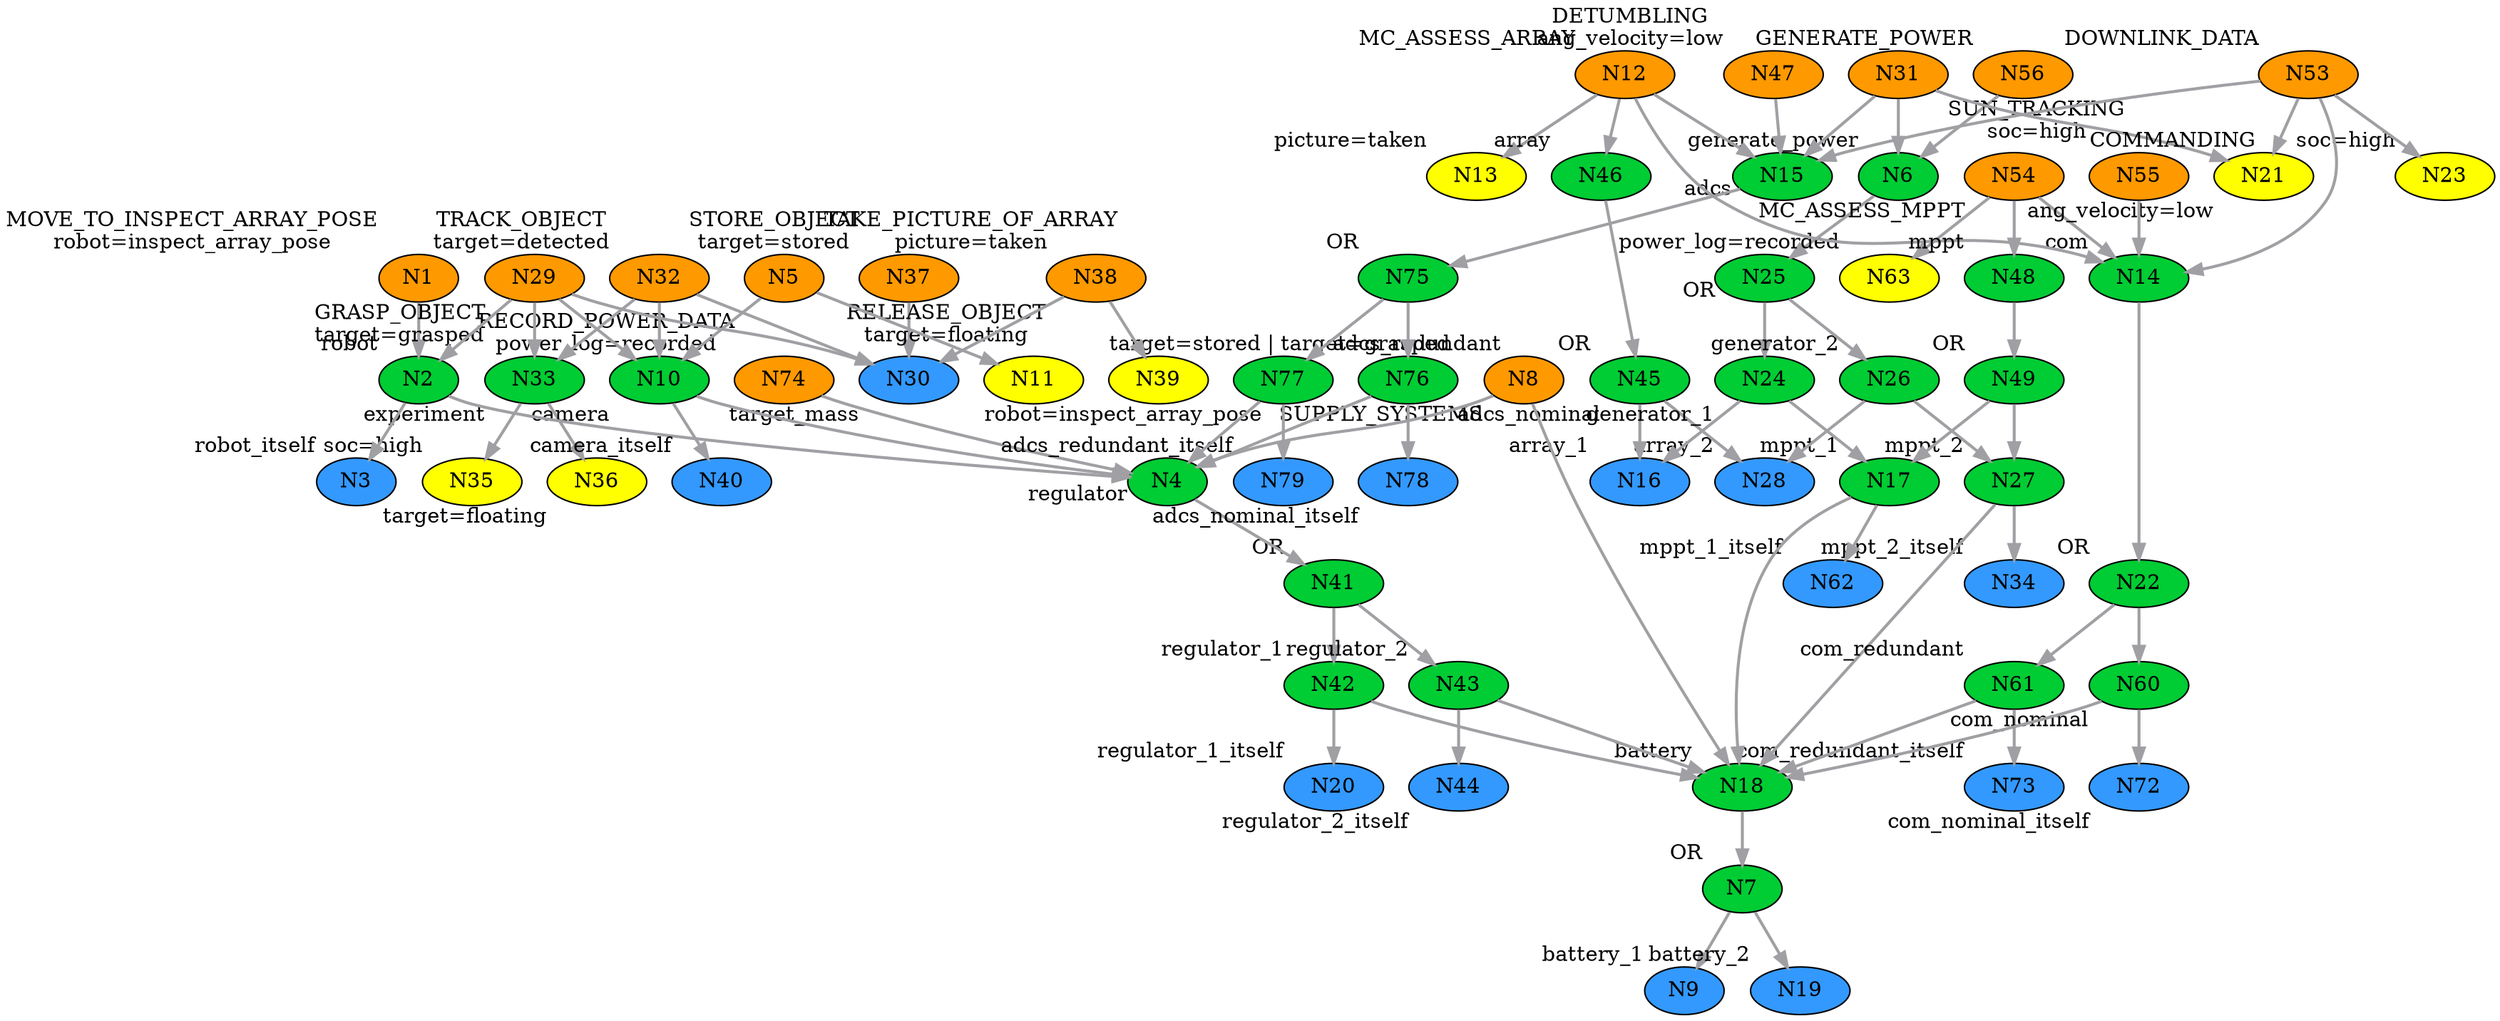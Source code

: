 digraph "robot_sat_v7"
{

bgcolor = "#ffffff"

node [
class = "node"
,fillcolor = "#ff00ff",style = "filled"
,width = "0.152778",height = "0.152778"
,shape = "ellipse"
,color = "#000000"
,penwidth = "1"
,"_vis_" = "label"
];


"N34" [
pos = "14.2361,-2.77778!"
,fillcolor = "#3399ff",style = "filled"
,xlabel = "mppt_2_itself"
]

"N74" [
pos = "4.16667,3.47222!"
,fillcolor = "#ff9900",style = "filled"
,xlabel = "RECORD_POWER_DATA
power_log=recorded"
]

"N33" [
pos = "-4.51389,-1.04167!"
,fillcolor = "#00cc33",style = "filled"
,xlabel = "experiment"
]

"N23" [
pos = "6.25,0.694444!"
,fillcolor = "#ffff00",style = "filled"
,xlabel = "soc=high"
]

"N28" [
pos = "14.9306,-2.08333!"
,fillcolor = "#3399ff",style = "filled"
,xlabel = "array_2"
]

"N30" [
pos = "-3.47222,0.694444!"
,fillcolor = "#3399ff",style = "filled"
,xlabel = "target_mass"
]

"N45" [
pos = "13.1944,-0.347222!"
,fillcolor = "#00cc33",style = "filled"
,xlabel = "OR"
]

"N32" [
pos = "-1.73611,1.73611!"
,fillcolor = "#ff9900",style = "filled"
,xlabel = "TRACK_OBJECT
target=detected"
]

"N6" [
pos = "14.5833,0.694444!"
,fillcolor = "#00cc33",style = "filled"
,xlabel = "generate_power"
]

"N63" [
pos = "10.7639,2.43056!"
,fillcolor = "#ffff00",style = "filled"
,xlabel = "power_log=recorded"
]

"N12" [
pos = "8.33333,3.47222!"
,fillcolor = "#ff9900",style = "filled"
,xlabel = "MC_ASSESS_ARRAY"
]

"N25" [
pos = "14.5833,-0.347222!"
,fillcolor = "#00cc33",style = "filled"
,xlabel = "OR"
]

"N37" [
pos = "-3.47222,1.73611!"
,fillcolor = "#ff9900",style = "filled"
,xlabel = "STORE_OBJECT
target=stored"
]

"N54" [
pos = "10.7639,3.47222!"
,fillcolor = "#ff9900",style = "filled"
,xlabel = "MC_ASSESS_MPPT"
]

"N7" [
pos = "7.29167,-4.86111!"
,fillcolor = "#00cc33",style = "filled"
,xlabel = "OR"
]

"N3" [
pos = "-2.08333,-2.08333!"
,fillcolor = "#3399ff",style = "filled"
,xlabel = "robot_itself"
]

"N13" [
pos = "8.33333,2.43056!"
,fillcolor = "#ffff00",style = "filled"
,xlabel = "picture=taken"
]

"N41" [
pos = "1.73611,-2.77778!"
,fillcolor = "#00cc33",style = "filled"
,xlabel = "OR"
]

"N38" [
pos = "-5.90278,1.73611!"
,fillcolor = "#ff9900",style = "filled"
,xlabel = "RELEASE_OBJECT
target=floating"
]

"N56" [
pos = "14.5833,1.73611!"
,fillcolor = "#ff9900",style = "filled"
,xlabel = "GENERATE_POWER"
]

"N2" [
pos = "-2.08333,-1.04167!"
,fillcolor = "#00cc33",style = "filled"
,xlabel = "robot"
]

"N79" [
pos = "5.55556,-2.08333!"
,fillcolor = "#3399ff",style = "filled"
,xlabel = "adcs_redundant_itself"
]

"N15" [
pos = "4.51389,0.694444!"
,fillcolor = "#00cc33",style = "filled"
,xlabel = "adcs"
]

"N5" [
pos = "1.38889,3.47222!"
,fillcolor = "#ff9900",style = "filled"
,xlabel = "TAKE_PICTURE_OF_ARRAY
picture=taken"
]

"N46" [
pos = "13.1944,0.694444!"
,fillcolor = "#00cc33",style = "filled"
,xlabel = "array"
]

"N20" [
pos = "0.694444,-4.51389!"
,fillcolor = "#3399ff",style = "filled"
,xlabel = "regulator_1_itself"
]

"N73" [
pos = "10.7639,-2.08333!"
,fillcolor = "#3399ff",style = "filled"
,xlabel = "com_redundant_itself"
]

"N62" [
pos = "12.1528,-2.77778!"
,fillcolor = "#3399ff",style = "filled"
,xlabel = "mppt_1_itself"
]

"N35" [
pos = "-5.20833,-2.08333!"
,fillcolor = "#ffff00",style = "filled"
,xlabel = "soc=high"
]

"N10" [
pos = "0,-1.04167!"
,fillcolor = "#00cc33",style = "filled"
,xlabel = "camera"
]

"N27" [
pos = "14.2361,-1.73611!"
,fillcolor = "#00cc33",style = "filled"
,xlabel = "mppt_2"
]

"N75" [
pos = "4.51389,-0.347222!"
,fillcolor = "#00cc33",style = "filled"
,xlabel = "OR"
]

"N24" [
pos = "12.5,-1.04167!"
,fillcolor = "#00cc33",style = "filled"
,xlabel = "generator_1"
]

"N39" [
pos = "-5.90278,0.694444!"
,fillcolor = "#ffff00",style = "filled"
,xlabel = "target=stored | target=grasped"
]

"N11" [
pos = "1.38889,2.43056!"
,fillcolor = "#ffff00",style = "filled"
,xlabel = "robot=inspect_array_pose"
]

"N61" [
pos = "10.7639,-1.04167!"
,fillcolor = "#00cc33",style = "filled"
,xlabel = "com_redundant"
]

"N9" [
pos = "6.59722,-5.55556!"
,fillcolor = "#3399ff",style = "filled"
,xlabel = "battery_1"
]

"N26" [
pos = "14.5833,-1.04167!"
,fillcolor = "#00cc33",style = "filled"
,xlabel = "generator_2"
]

"N18" [
pos = "7.29167,-4.16667!"
,fillcolor = "#00cc33",style = "filled"
,xlabel = "battery"
]

"N22" [
pos = "9.72222,-0.347222!"
,fillcolor = "#00cc33",style = "filled"
,xlabel = "OR"
]

"N31" [
pos = "7.98611,1.73611!"
,fillcolor = "#ff9900",style = "filled"
,xlabel = "SUN_TRACKING
soc=high"
]

"N47" [
pos = "4.51389,1.73611!"
,fillcolor = "#ff9900",style = "filled"
,xlabel = "DETUMBLING
ang_velocity=low"
]

"N1" [
pos = "-2.08333,3.47222!"
,fillcolor = "#ff9900",style = "filled"
,xlabel = "MOVE_TO_INSPECT_ARRAY_POSE
robot=inspect_array_pose"
]

"N40" [
pos = "0,-2.08333!"
,fillcolor = "#3399ff",style = "filled"
,xlabel = "camera_itself"
]

"N48" [
pos = "12.1528,0.694444!"
,fillcolor = "#00cc33",style = "filled"
,xlabel = "mppt"
]

"N42" [
pos = "0.694444,-3.47222!"
,fillcolor = "#00cc33",style = "filled"
,xlabel = "regulator_1"
]

"N8" [
pos = "1.73611,1.73611!"
,fillcolor = "#ff9900",style = "filled"
,xlabel = "SUPPLY_SYSTEMS"
]

"N36" [
pos = "-3.81944,-2.08333!"
,fillcolor = "#ffff00",style = "filled"
,xlabel = "target=floating"
]

"N4" [
pos = "1.73611,-2.08333!"
,fillcolor = "#00cc33",style = "filled"
,xlabel = "regulator"
]

"N77" [
pos = "5.55556,-1.04167!"
,fillcolor = "#00cc33",style = "filled"
,xlabel = "adcs_redundant"
]

"N78" [
pos = "3.47222,-2.08333!"
,fillcolor = "#3399ff",style = "filled"
,xlabel = "adcs_nominal_itself"
]

"N76" [
pos = "3.47222,-1.04167!"
,fillcolor = "#00cc33",style = "filled"
,xlabel = "adcs_nominal"
]

"N53" [
pos = "6.25,1.73611!"
,fillcolor = "#ff9900",style = "filled"
,xlabel = "DOWNLINK_DATA"
]

"N14" [
pos = "9.72222,0.694444!"
,fillcolor = "#00cc33",style = "filled"
,xlabel = "com"
]

"N72" [
pos = "8.68056,-2.08333!"
,fillcolor = "#3399ff",style = "filled"
,xlabel = "com_nominal_itself"
]

"N29" [
pos = "0,1.73611!"
,fillcolor = "#ff9900",style = "filled"
,xlabel = "GRASP_OBJECT
target=grasped"
]

"N44" [
pos = "2.77778,-4.51389!"
,fillcolor = "#3399ff",style = "filled"
,xlabel = "regulator_2_itself"
]

"N21" [
pos = "7.98611,0.694444!"
,fillcolor = "#ffff00",style = "filled"
,xlabel = "ang_velocity=low"
]

"N19" [
pos = "7.98611,-5.55556!"
,fillcolor = "#3399ff",style = "filled"
,xlabel = "battery_2"
]

"N43" [
pos = "2.77778,-3.47222!"
,fillcolor = "#00cc33",style = "filled"
,xlabel = "regulator_2"
]

"N17" [
pos = "12.1528,-1.73611!"
,fillcolor = "#00cc33",style = "filled"
,xlabel = "mppt_1"
]

"N60" [
pos = "8.68056,-1.04167!"
,fillcolor = "#00cc33",style = "filled"
,xlabel = "com_nominal"
]

"N55" [
pos = "9.72222,1.73611!"
,fillcolor = "#ff9900",style = "filled"
,xlabel = "COMMANDING"
]

"N49" [
pos = "12.1528,-0.347222!"
,fillcolor = "#00cc33",style = "filled"
,xlabel = "OR"
]

"N16" [
pos = "12.8472,-2.08333!"
,fillcolor = "#3399ff",style = "filled"
,xlabel = "array_1"
]



edge [
class = "edge"
,weight = "1"
,penwidth = "1"
,"_vis_" = "label"
,"color" = "#a0a0a4"
,"style" = "solid"
];


"N75" -> "N77" [id = "E98"
,weight = "2"
,penwidth = "2"
];

"N8" -> "N4" [id = "E16"
,weight = "2"
,penwidth = "2"
];

"N37" -> "N30" [id = "E42"
,weight = "2"
,penwidth = "2"
];

"N29" -> "N2" [id = "E32"
,weight = "2"
,penwidth = "2"
];

"N26" -> "N28" [id = "E54"
,weight = "2"
,penwidth = "2"
];

"N10" -> "N40" [id = "E45"
,weight = "2"
,penwidth = "2"
];

"N53" -> "N15" [id = "E65"
,weight = "2"
,penwidth = "2"
];

"N46" -> "N45" [id = "E12"
,weight = "2"
,penwidth = "2"
];

"N24" -> "N17" [id = "E4"
,weight = "2"
,penwidth = "2"
];

"N43" -> "N44" [id = "E49"
,weight = "2"
,penwidth = "2"
];

"N31" -> "N21" [id = "E26"
,weight = "2"
,penwidth = "2"
];

"N53" -> "N21" [id = "E27"
,weight = "2"
,penwidth = "2"
];

"N26" -> "N27" [id = "E52"
,weight = "2"
,penwidth = "2"
];

"N1" -> "N2" [id = "E1"
,weight = "2"
,penwidth = "2"
];

"N7" -> "N9" [id = "E19"
,weight = "2"
,penwidth = "2"
];

"N24" -> "N16" [id = "E13"
,weight = "2"
,penwidth = "2"
];

"N14" -> "N22" [id = "E24"
,weight = "2"
,penwidth = "2"
];

"N61" -> "N73" [id = "E93"
,weight = "2"
,penwidth = "2"
];

"N5" -> "N10" [id = "E6"
,weight = "2"
,penwidth = "2"
];

"N5" -> "N11" [id = "E7"
,weight = "2"
,penwidth = "2"
];

"N76" -> "N4" [id = "E99"
,weight = "2"
,penwidth = "2"
];

"N32" -> "N30" [id = "E35"
,weight = "2"
,penwidth = "2"
];

"N17" -> "N18" [id = "E10"
,weight = "2"
,penwidth = "2"
];

"N12" -> "N15" [id = "E11"
,weight = "2"
,penwidth = "2"
];

"N2" -> "N4" [id = "E3"
,weight = "2"
,penwidth = "2"
];

"N7" -> "N19" [id = "E20"
,weight = "2"
,penwidth = "2"
];

"N22" -> "N61" [id = "E53"
,weight = "2"
,penwidth = "2"
];

"N29" -> "N33" [id = "E38"
,weight = "2"
,penwidth = "2"
];

"N31" -> "N6" [id = "E25"
,weight = "2"
,penwidth = "2"
];

"N41" -> "N43" [id = "E48"
,weight = "2"
,penwidth = "2"
];

"N53" -> "N23" [id = "E28"
,weight = "2"
,penwidth = "2"
];

"N45" -> "N16" [id = "E57"
,weight = "2"
,penwidth = "2"
];

"N60" -> "N18" [id = "E90"
,weight = "2"
,penwidth = "2"
];

"N38" -> "N30" [id = "E43"
,weight = "2"
,penwidth = "2"
];

"N49" -> "N17" [id = "E61"
,weight = "2"
,penwidth = "2"
];

"N53" -> "N14" [id = "E64"
,weight = "2"
,penwidth = "2"
];

"N74" -> "N4" [id = "E97"
,weight = "2"
,penwidth = "2"
];

"N75" -> "N76" [id = "E73"
,weight = "2"
,penwidth = "2"
];

"N42" -> "N18" [id = "E51"
,weight = "2"
,penwidth = "2"
];

"N60" -> "N72" [id = "E92"
,weight = "2"
,penwidth = "2"
];

"N54" -> "N14" [id = "E95"
,weight = "2"
,penwidth = "2"
];

"N27" -> "N34" [id = "E55"
,weight = "2"
,penwidth = "2"
];

"N32" -> "N33" [id = "E37"
,weight = "2"
,penwidth = "2"
];

"N61" -> "N18" [id = "E91"
,weight = "2"
,penwidth = "2"
];

"N18" -> "N7" [id = "E18"
,weight = "2"
,penwidth = "2"
];

"N12" -> "N46" [id = "E58"
,weight = "2"
,penwidth = "2"
];

"N38" -> "N39" [id = "E44"
,weight = "2"
,penwidth = "2"
];

"N25" -> "N26" [id = "E39"
,weight = "2"
,penwidth = "2"
];

"N76" -> "N78" [id = "E101"
,weight = "2"
,penwidth = "2"
];

"N55" -> "N14" [id = "E68"
,weight = "2"
,penwidth = "2"
];

"N29" -> "N10" [id = "E34"
,weight = "2"
,penwidth = "2"
];

"N31" -> "N15" [id = "E36"
,weight = "2"
,penwidth = "2"
];

"N4" -> "N41" [id = "E47"
,weight = "2"
,penwidth = "2"
];

"N33" -> "N36" [id = "E41"
,weight = "2"
,penwidth = "2"
];

"N8" -> "N18" [id = "E5"
,weight = "2"
,penwidth = "2"
];

"N77" -> "N4" [id = "E100"
,weight = "2"
,penwidth = "2"
];

"N49" -> "N27" [id = "E62"
,weight = "2"
,penwidth = "2"
];

"N25" -> "N24" [id = "E30"
,weight = "2"
,penwidth = "2"
];

"N22" -> "N60" [id = "E46"
,weight = "2"
,penwidth = "2"
];

"N10" -> "N4" [id = "E21"
,weight = "2"
,penwidth = "2"
];

"N54" -> "N48" [id = "E59"
,weight = "2"
,penwidth = "2"
];

"N45" -> "N28" [id = "E56"
,weight = "2"
,penwidth = "2"
];

"N47" -> "N15" [id = "E23"
,weight = "2"
,penwidth = "2"
];

"N12" -> "N13" [id = "E8"
,weight = "2"
,penwidth = "2"
];

"N32" -> "N10" [id = "E33"
,weight = "2"
,penwidth = "2"
];

"N42" -> "N20" [id = "E50"
,weight = "2"
,penwidth = "2"
];

"N77" -> "N79" [id = "E102"
,weight = "2"
,penwidth = "2"
];

"N15" -> "N75" [id = "E17"
,weight = "2"
,penwidth = "2"
];

"N56" -> "N6" [id = "E69"
,weight = "2"
,penwidth = "2"
];

"N29" -> "N30" [id = "E31"
,weight = "2"
,penwidth = "2"
];

"N17" -> "N62" [id = "E94"
,weight = "2"
,penwidth = "2"
];

"N54" -> "N63" [id = "E96"
,weight = "2"
,penwidth = "2"
];

"N41" -> "N42" [id = "E22"
,weight = "2"
,penwidth = "2"
];

"N2" -> "N3" [id = "E2"
,weight = "2"
,penwidth = "2"
];

"N27" -> "N18" [id = "E14"
,weight = "2"
,penwidth = "2"
];

"N12" -> "N14" [id = "E9"
,weight = "2"
,penwidth = "2"
];

"N48" -> "N49" [id = "E60"
,weight = "2"
,penwidth = "2"
];

"N33" -> "N35" [id = "E40"
,weight = "2"
,penwidth = "2"
];

"N6" -> "N25" [id = "E29"
,weight = "2"
,penwidth = "2"
];

"N43" -> "N18" [id = "E15"
,weight = "2"
,penwidth = "2"
];


}
